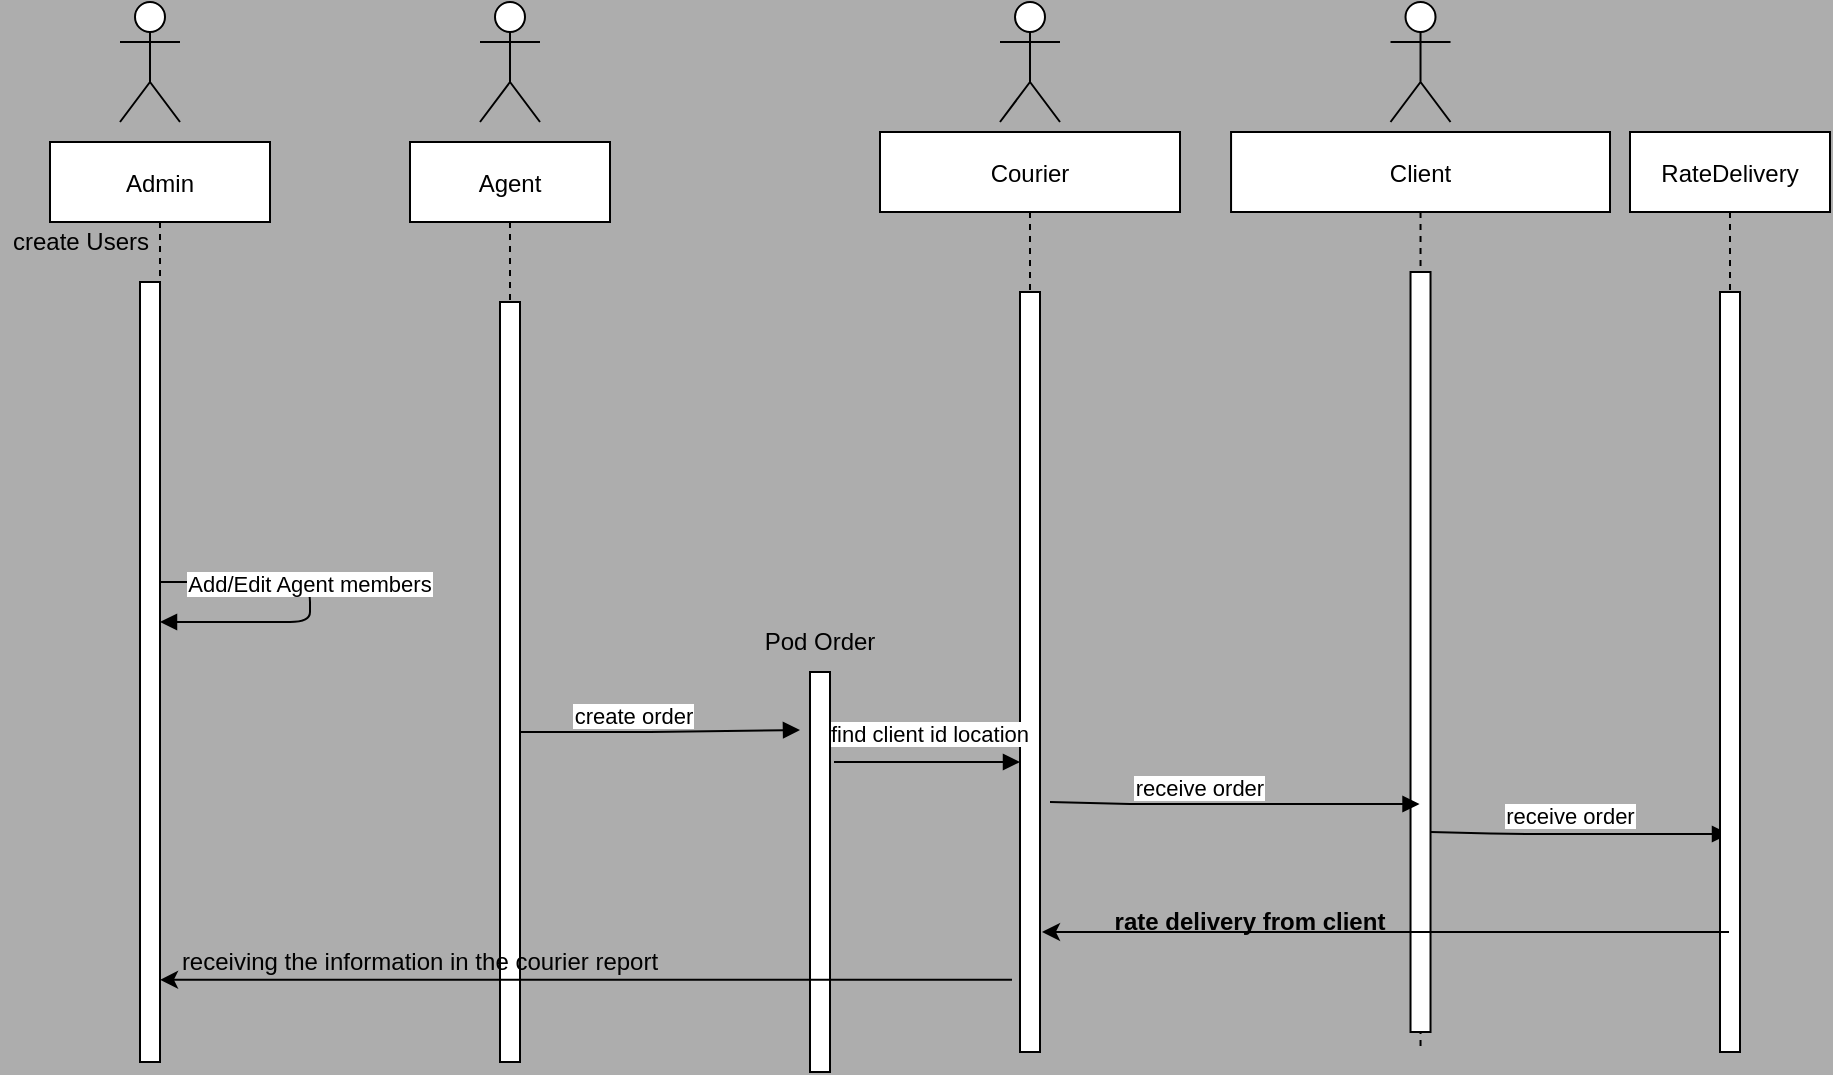 <mxfile version="20.0.1" type="device"><diagram id="dxasoxDeQx07jMeXvq-8" name="Page-1"><mxGraphModel dx="1102" dy="557" grid="1" gridSize="10" guides="1" tooltips="1" connect="1" arrows="1" fold="1" page="1" pageScale="1" pageWidth="850" pageHeight="1100" background="#ADADAD" math="0" shadow="0"><root><mxCell id="0"/><mxCell id="1" parent="0"/><mxCell id="XyVS4Wb0W9U5pMOcpWqQ-1" value="Admin" style="shape=umlLifeline;perimeter=lifelinePerimeter;container=1;collapsible=0;recursiveResize=0;rounded=0;shadow=0;strokeWidth=1;" vertex="1" parent="1"><mxGeometry x="130" y="95" width="110" height="460" as="geometry"/></mxCell><mxCell id="XyVS4Wb0W9U5pMOcpWqQ-2" value="" style="points=[];perimeter=orthogonalPerimeter;rounded=0;shadow=0;strokeWidth=1;" vertex="1" parent="XyVS4Wb0W9U5pMOcpWqQ-1"><mxGeometry x="45" y="70" width="10" height="390" as="geometry"/></mxCell><mxCell id="XyVS4Wb0W9U5pMOcpWqQ-3" value="create Users" style="text;html=1;align=center;verticalAlign=middle;resizable=0;points=[];autosize=1;strokeColor=none;fillColor=none;" vertex="1" parent="XyVS4Wb0W9U5pMOcpWqQ-1"><mxGeometry x="-25" y="40" width="80" height="20" as="geometry"/></mxCell><mxCell id="XyVS4Wb0W9U5pMOcpWqQ-4" value="Agent" style="shape=umlLifeline;perimeter=lifelinePerimeter;container=1;collapsible=0;recursiveResize=0;rounded=0;shadow=0;strokeWidth=1;" vertex="1" parent="1"><mxGeometry x="310" y="95" width="100" height="460" as="geometry"/></mxCell><mxCell id="XyVS4Wb0W9U5pMOcpWqQ-5" value="" style="points=[];perimeter=orthogonalPerimeter;rounded=0;shadow=0;strokeWidth=1;" vertex="1" parent="XyVS4Wb0W9U5pMOcpWqQ-4"><mxGeometry x="45" y="80" width="10" height="380" as="geometry"/></mxCell><mxCell id="XyVS4Wb0W9U5pMOcpWqQ-6" value="Courier" style="shape=umlLifeline;perimeter=lifelinePerimeter;container=1;collapsible=0;recursiveResize=0;rounded=0;shadow=0;strokeWidth=1;" vertex="1" parent="1"><mxGeometry x="545" y="90" width="150" height="460" as="geometry"/></mxCell><mxCell id="XyVS4Wb0W9U5pMOcpWqQ-7" value="" style="points=[];perimeter=orthogonalPerimeter;rounded=0;shadow=0;strokeWidth=1;" vertex="1" parent="XyVS4Wb0W9U5pMOcpWqQ-6"><mxGeometry x="70" y="80" width="10" height="380" as="geometry"/></mxCell><mxCell id="XyVS4Wb0W9U5pMOcpWqQ-9" value="find client id location" style="verticalAlign=bottom;endArrow=block;shadow=0;strokeWidth=1;entryX=-0.5;entryY=0.145;entryDx=0;entryDy=0;entryPerimeter=0;exitX=1.2;exitY=0.225;exitDx=0;exitDy=0;exitPerimeter=0;" edge="1" parent="XyVS4Wb0W9U5pMOcpWqQ-6" source="XyVS4Wb0W9U5pMOcpWqQ-15"><mxGeometry x="0.032" y="5" relative="1" as="geometry"><mxPoint x="-70" y="316" as="sourcePoint"/><mxPoint x="70" y="315" as="targetPoint"/><Array as="points"/><mxPoint as="offset"/></mxGeometry></mxCell><mxCell id="XyVS4Wb0W9U5pMOcpWqQ-10" value="&lt;br&gt;" style="edgeLabel;html=1;align=center;verticalAlign=middle;resizable=0;points=[];" vertex="1" connectable="0" parent="XyVS4Wb0W9U5pMOcpWqQ-9"><mxGeometry x="0.05" y="-4" relative="1" as="geometry"><mxPoint as="offset"/></mxGeometry></mxCell><mxCell id="XyVS4Wb0W9U5pMOcpWqQ-11" value="" style="shape=umlActor;verticalLabelPosition=bottom;verticalAlign=top;html=1;outlineConnect=0;" vertex="1" parent="1"><mxGeometry x="165" y="25" width="30" height="60" as="geometry"/></mxCell><mxCell id="XyVS4Wb0W9U5pMOcpWqQ-12" value="" style="shape=umlActor;verticalLabelPosition=bottom;verticalAlign=top;html=1;outlineConnect=0;" vertex="1" parent="1"><mxGeometry x="345" y="25" width="30" height="60" as="geometry"/></mxCell><mxCell id="XyVS4Wb0W9U5pMOcpWqQ-13" value="" style="shape=umlActor;verticalLabelPosition=bottom;verticalAlign=top;html=1;outlineConnect=0;" vertex="1" parent="1"><mxGeometry x="605" y="25" width="30" height="60" as="geometry"/></mxCell><mxCell id="XyVS4Wb0W9U5pMOcpWqQ-14" value="Add/Edit Agent members" style="verticalAlign=bottom;endArrow=block;shadow=0;strokeWidth=1;" edge="1" parent="1" source="XyVS4Wb0W9U5pMOcpWqQ-1" target="XyVS4Wb0W9U5pMOcpWqQ-1"><mxGeometry relative="1" as="geometry"><mxPoint x="185" y="190.06" as="sourcePoint"/><mxPoint x="345" y="190" as="targetPoint"/></mxGeometry></mxCell><mxCell id="XyVS4Wb0W9U5pMOcpWqQ-15" value="" style="points=[];perimeter=orthogonalPerimeter;rounded=0;shadow=0;strokeWidth=1;" vertex="1" parent="1"><mxGeometry x="510" y="360" width="10" height="200" as="geometry"/></mxCell><mxCell id="XyVS4Wb0W9U5pMOcpWqQ-16" value="Pod Order" style="text;html=1;strokeColor=none;fillColor=none;align=center;verticalAlign=middle;whiteSpace=wrap;rounded=0;" vertex="1" parent="1"><mxGeometry x="485" y="330" width="60" height="30" as="geometry"/></mxCell><mxCell id="XyVS4Wb0W9U5pMOcpWqQ-17" value="Client" style="shape=umlLifeline;perimeter=lifelinePerimeter;container=1;collapsible=0;recursiveResize=0;rounded=0;shadow=0;strokeWidth=1;size=40;" vertex="1" parent="1"><mxGeometry x="720.53" y="90" width="189.47" height="460" as="geometry"/></mxCell><mxCell id="XyVS4Wb0W9U5pMOcpWqQ-18" value="" style="points=[];perimeter=orthogonalPerimeter;rounded=0;shadow=0;strokeWidth=1;" vertex="1" parent="XyVS4Wb0W9U5pMOcpWqQ-17"><mxGeometry x="89.73" y="70" width="10" height="380" as="geometry"/></mxCell><mxCell id="XyVS4Wb0W9U5pMOcpWqQ-19" value="receive order" style="verticalAlign=bottom;endArrow=block;shadow=0;strokeWidth=1;" edge="1" parent="XyVS4Wb0W9U5pMOcpWqQ-17" target="XyVS4Wb0W9U5pMOcpWqQ-17"><mxGeometry x="-0.201" y="-1" relative="1" as="geometry"><mxPoint x="-90.53" y="335" as="sourcePoint"/><mxPoint x="39.47" y="335" as="targetPoint"/><Array as="points"><mxPoint x="-50.53" y="336"/></Array><mxPoint x="1" as="offset"/></mxGeometry></mxCell><mxCell id="XyVS4Wb0W9U5pMOcpWqQ-20" value="&lt;br&gt;" style="edgeLabel;html=1;align=center;verticalAlign=middle;resizable=0;points=[];" vertex="1" connectable="0" parent="XyVS4Wb0W9U5pMOcpWqQ-19"><mxGeometry x="0.05" y="-4" relative="1" as="geometry"><mxPoint as="offset"/></mxGeometry></mxCell><mxCell id="XyVS4Wb0W9U5pMOcpWqQ-30" value="receive order" style="verticalAlign=bottom;endArrow=block;shadow=0;strokeWidth=1;" edge="1" parent="XyVS4Wb0W9U5pMOcpWqQ-17" target="XyVS4Wb0W9U5pMOcpWqQ-28"><mxGeometry x="-0.065" relative="1" as="geometry"><mxPoint x="99.73" y="350" as="sourcePoint"/><mxPoint x="229.73" y="350" as="targetPoint"/><Array as="points"><mxPoint x="139.73" y="351"/></Array><mxPoint as="offset"/></mxGeometry></mxCell><mxCell id="XyVS4Wb0W9U5pMOcpWqQ-31" value="&lt;br&gt;" style="edgeLabel;html=1;align=center;verticalAlign=middle;resizable=0;points=[];" vertex="1" connectable="0" parent="XyVS4Wb0W9U5pMOcpWqQ-30"><mxGeometry x="0.05" y="-4" relative="1" as="geometry"><mxPoint as="offset"/></mxGeometry></mxCell><mxCell id="XyVS4Wb0W9U5pMOcpWqQ-42" value="rate delivery from client" style="text;html=1;strokeColor=none;fillColor=none;align=center;verticalAlign=middle;whiteSpace=wrap;rounded=0;fontStyle=1" vertex="1" parent="XyVS4Wb0W9U5pMOcpWqQ-17"><mxGeometry x="-90.53" y="380" width="200" height="30" as="geometry"/></mxCell><mxCell id="XyVS4Wb0W9U5pMOcpWqQ-21" value="" style="shape=umlActor;verticalLabelPosition=bottom;verticalAlign=top;html=1;outlineConnect=0;" vertex="1" parent="1"><mxGeometry x="800.26" y="25" width="30" height="60" as="geometry"/></mxCell><mxCell id="XyVS4Wb0W9U5pMOcpWqQ-22" value="&lt;br&gt;" style="edgeLabel;html=1;align=center;verticalAlign=middle;resizable=0;points=[];" vertex="1" connectable="0" parent="1"><mxGeometry x="720.879" y="219.115" as="geometry"/></mxCell><mxCell id="XyVS4Wb0W9U5pMOcpWqQ-23" value="&lt;br&gt;" style="edgeLabel;html=1;align=center;verticalAlign=middle;resizable=0;points=[];" vertex="1" connectable="0" parent="1"><mxGeometry x="710.003" y="284.69" as="geometry"/></mxCell><mxCell id="XyVS4Wb0W9U5pMOcpWqQ-24" value="create order" style="verticalAlign=bottom;endArrow=block;shadow=0;strokeWidth=1;entryX=-0.5;entryY=0.145;entryDx=0;entryDy=0;entryPerimeter=0;" edge="1" parent="1" source="XyVS4Wb0W9U5pMOcpWqQ-5" target="XyVS4Wb0W9U5pMOcpWqQ-15"><mxGeometry x="-0.201" y="-1" relative="1" as="geometry"><mxPoint x="365" y="490" as="sourcePoint"/><mxPoint x="540" y="495" as="targetPoint"/><Array as="points"><mxPoint x="430" y="390"/></Array><mxPoint x="1" as="offset"/></mxGeometry></mxCell><mxCell id="XyVS4Wb0W9U5pMOcpWqQ-25" value="&lt;br&gt;" style="edgeLabel;html=1;align=center;verticalAlign=middle;resizable=0;points=[];" vertex="1" connectable="0" parent="XyVS4Wb0W9U5pMOcpWqQ-24"><mxGeometry x="0.05" y="-4" relative="1" as="geometry"><mxPoint as="offset"/></mxGeometry></mxCell><mxCell id="XyVS4Wb0W9U5pMOcpWqQ-28" value="RateDelivery" style="shape=umlLifeline;perimeter=lifelinePerimeter;container=1;collapsible=0;recursiveResize=0;rounded=0;shadow=0;strokeWidth=1;" vertex="1" parent="1"><mxGeometry x="920" y="90" width="100" height="460" as="geometry"/></mxCell><mxCell id="XyVS4Wb0W9U5pMOcpWqQ-29" value="" style="points=[];perimeter=orthogonalPerimeter;rounded=0;shadow=0;strokeWidth=1;" vertex="1" parent="XyVS4Wb0W9U5pMOcpWqQ-28"><mxGeometry x="45" y="80" width="10" height="380" as="geometry"/></mxCell><mxCell id="XyVS4Wb0W9U5pMOcpWqQ-41" value="" style="endArrow=classic;html=1;rounded=0;entryX=1.1;entryY=0.842;entryDx=0;entryDy=0;entryPerimeter=0;" edge="1" parent="1" source="XyVS4Wb0W9U5pMOcpWqQ-28" target="XyVS4Wb0W9U5pMOcpWqQ-7"><mxGeometry width="50" height="50" relative="1" as="geometry"><mxPoint x="720.53" y="575" as="sourcePoint"/><mxPoint x="640" y="530" as="targetPoint"/></mxGeometry></mxCell><mxCell id="XyVS4Wb0W9U5pMOcpWqQ-43" value="" style="endArrow=classic;html=1;rounded=0;exitX=-0.4;exitY=0.905;exitDx=0;exitDy=0;exitPerimeter=0;" edge="1" parent="1" source="XyVS4Wb0W9U5pMOcpWqQ-7" target="XyVS4Wb0W9U5pMOcpWqQ-1"><mxGeometry width="50" height="50" relative="1" as="geometry"><mxPoint x="979.5" y="504.96" as="sourcePoint"/><mxPoint x="641" y="504.96" as="targetPoint"/></mxGeometry></mxCell><mxCell id="XyVS4Wb0W9U5pMOcpWqQ-44" value="receiving the information in the courier report" style="text;html=1;strokeColor=none;fillColor=none;align=center;verticalAlign=middle;whiteSpace=wrap;rounded=0;" vertex="1" parent="1"><mxGeometry x="180" y="490" width="270" height="30" as="geometry"/></mxCell></root></mxGraphModel></diagram></mxfile>